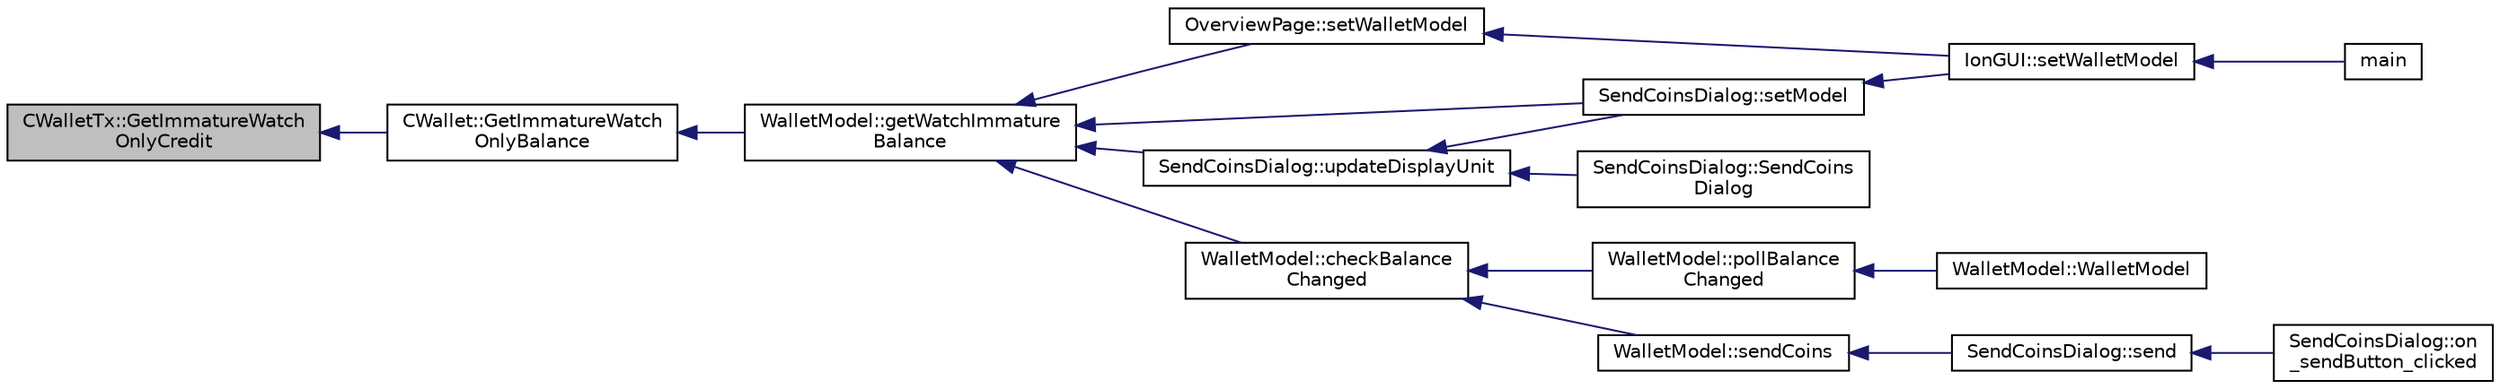 digraph "CWalletTx::GetImmatureWatchOnlyCredit"
{
  edge [fontname="Helvetica",fontsize="10",labelfontname="Helvetica",labelfontsize="10"];
  node [fontname="Helvetica",fontsize="10",shape=record];
  rankdir="LR";
  Node500 [label="CWalletTx::GetImmatureWatch\lOnlyCredit",height=0.2,width=0.4,color="black", fillcolor="grey75", style="filled", fontcolor="black"];
  Node500 -> Node501 [dir="back",color="midnightblue",fontsize="10",style="solid",fontname="Helvetica"];
  Node501 [label="CWallet::GetImmatureWatch\lOnlyBalance",height=0.2,width=0.4,color="black", fillcolor="white", style="filled",URL="$d2/de5/class_c_wallet.html#a1372ba886aaeda65bf28758c9ccb65b4"];
  Node501 -> Node502 [dir="back",color="midnightblue",fontsize="10",style="solid",fontname="Helvetica"];
  Node502 [label="WalletModel::getWatchImmature\lBalance",height=0.2,width=0.4,color="black", fillcolor="white", style="filled",URL="$d4/d27/class_wallet_model.html#a9da743fbe881d4928eeafc48f50ef3d5"];
  Node502 -> Node503 [dir="back",color="midnightblue",fontsize="10",style="solid",fontname="Helvetica"];
  Node503 [label="OverviewPage::setWalletModel",height=0.2,width=0.4,color="black", fillcolor="white", style="filled",URL="$d1/d91/class_overview_page.html#a2ed52a3a87e9c74fee38fa873c9bc71f"];
  Node503 -> Node504 [dir="back",color="midnightblue",fontsize="10",style="solid",fontname="Helvetica"];
  Node504 [label="IonGUI::setWalletModel",height=0.2,width=0.4,color="black", fillcolor="white", style="filled",URL="$dc/d0b/class_ion_g_u_i.html#a37f87db65498b036d387c705a749c45d",tooltip="Set the wallet model. "];
  Node504 -> Node505 [dir="back",color="midnightblue",fontsize="10",style="solid",fontname="Helvetica"];
  Node505 [label="main",height=0.2,width=0.4,color="black", fillcolor="white", style="filled",URL="$d5/d2d/ion_8cpp.html#a0ddf1224851353fc92bfbff6f499fa97"];
  Node502 -> Node506 [dir="back",color="midnightblue",fontsize="10",style="solid",fontname="Helvetica"];
  Node506 [label="SendCoinsDialog::setModel",height=0.2,width=0.4,color="black", fillcolor="white", style="filled",URL="$d6/de6/class_send_coins_dialog.html#a73a6c1b1850a334ee652ac167713a2aa"];
  Node506 -> Node504 [dir="back",color="midnightblue",fontsize="10",style="solid",fontname="Helvetica"];
  Node502 -> Node507 [dir="back",color="midnightblue",fontsize="10",style="solid",fontname="Helvetica"];
  Node507 [label="SendCoinsDialog::updateDisplayUnit",height=0.2,width=0.4,color="black", fillcolor="white", style="filled",URL="$d6/de6/class_send_coins_dialog.html#a74815ad8502b126200b6fd2e59e9f042"];
  Node507 -> Node508 [dir="back",color="midnightblue",fontsize="10",style="solid",fontname="Helvetica"];
  Node508 [label="SendCoinsDialog::SendCoins\lDialog",height=0.2,width=0.4,color="black", fillcolor="white", style="filled",URL="$d6/de6/class_send_coins_dialog.html#a0df5bc29d1df68eda44826651afc595f"];
  Node507 -> Node506 [dir="back",color="midnightblue",fontsize="10",style="solid",fontname="Helvetica"];
  Node502 -> Node509 [dir="back",color="midnightblue",fontsize="10",style="solid",fontname="Helvetica"];
  Node509 [label="WalletModel::checkBalance\lChanged",height=0.2,width=0.4,color="black", fillcolor="white", style="filled",URL="$d4/d27/class_wallet_model.html#adcc4eb8cd71cb4de223621866bb7fb7d"];
  Node509 -> Node510 [dir="back",color="midnightblue",fontsize="10",style="solid",fontname="Helvetica"];
  Node510 [label="WalletModel::pollBalance\lChanged",height=0.2,width=0.4,color="black", fillcolor="white", style="filled",URL="$d4/d27/class_wallet_model.html#a51469b2d95cfd4bc0a14ee456fca7b95"];
  Node510 -> Node511 [dir="back",color="midnightblue",fontsize="10",style="solid",fontname="Helvetica"];
  Node511 [label="WalletModel::WalletModel",height=0.2,width=0.4,color="black", fillcolor="white", style="filled",URL="$d4/d27/class_wallet_model.html#af50d9654d2f20e4e4f0789dcb64ad6b1"];
  Node509 -> Node512 [dir="back",color="midnightblue",fontsize="10",style="solid",fontname="Helvetica"];
  Node512 [label="WalletModel::sendCoins",height=0.2,width=0.4,color="black", fillcolor="white", style="filled",URL="$d4/d27/class_wallet_model.html#a053fb3ff2b8b0347f83e6bb591126746"];
  Node512 -> Node513 [dir="back",color="midnightblue",fontsize="10",style="solid",fontname="Helvetica"];
  Node513 [label="SendCoinsDialog::send",height=0.2,width=0.4,color="black", fillcolor="white", style="filled",URL="$d6/de6/class_send_coins_dialog.html#afd8d436a16ea7dba1276e8fdfdc8b2d3"];
  Node513 -> Node514 [dir="back",color="midnightblue",fontsize="10",style="solid",fontname="Helvetica"];
  Node514 [label="SendCoinsDialog::on\l_sendButton_clicked",height=0.2,width=0.4,color="black", fillcolor="white", style="filled",URL="$d6/de6/class_send_coins_dialog.html#a2cab7cf9ea5040b9e2189297f7d3c764"];
}
